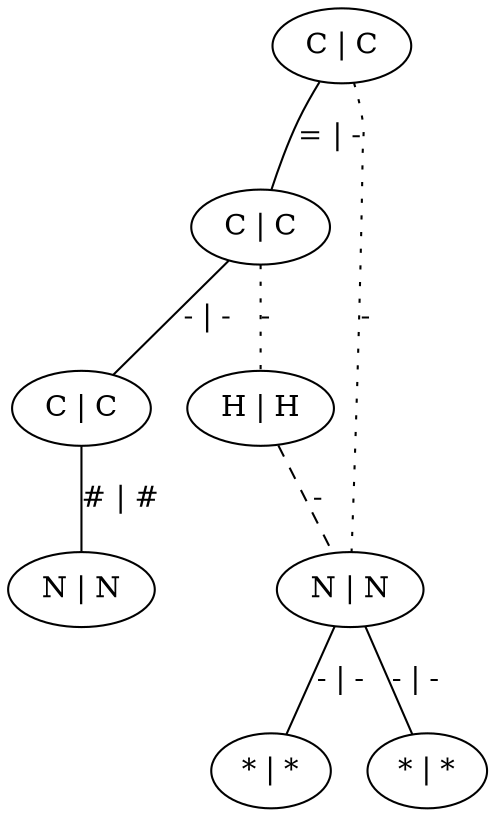 graph G {
	0 [ label="C | C" ]
	1 [ label="C | C" ]
	2 [ label="C | C" ]
	3 [ label="N | N" ]
	4 [ label="H | H" ]
	5 [ label="N | N" ]
	6 [ label="* | *" ]
	7 [ label="* | *" ]
	0 -- 1 [ label="= | -" ]
	0 -- 5 [ style=dotted label="-" ]
	1 -- 2 [ label="- | -" ]
	1 -- 4 [ style=dotted label="-" ]
	2 -- 3 [ label="# | #" ]
	4 -- 5 [ style=dashed label="-" ]
	5 -- 6 [ label="- | -" ]
	5 -- 7 [ label="- | -" ]
}
